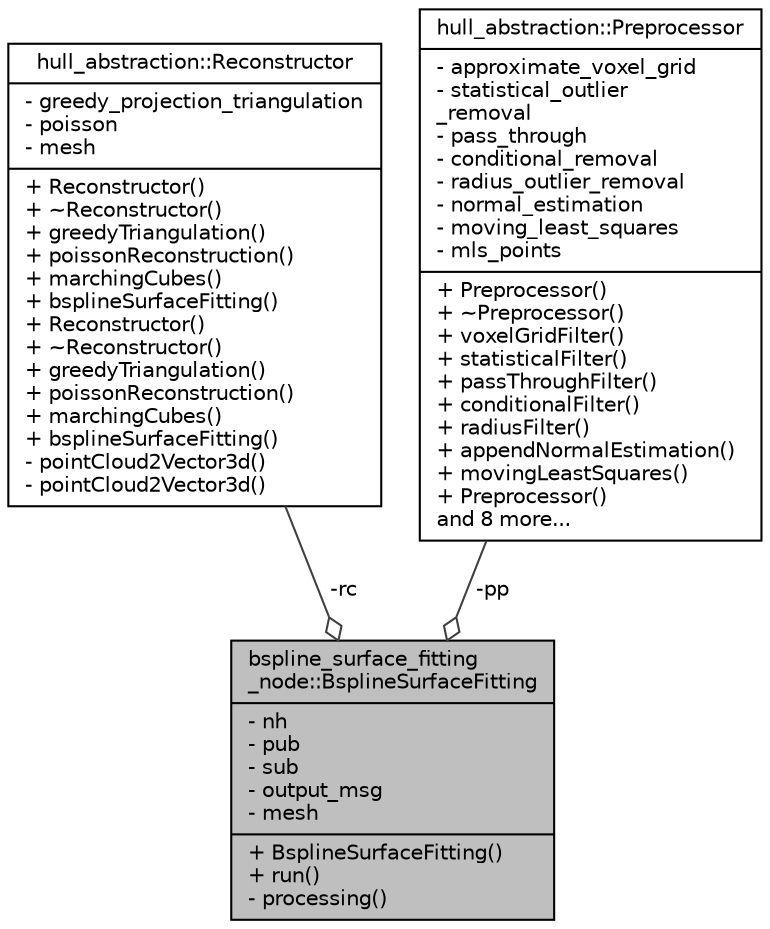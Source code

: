 digraph "bspline_surface_fitting_node::BsplineSurfaceFitting"
{
 // INTERACTIVE_SVG=YES
 // LATEX_PDF_SIZE
  edge [fontname="Helvetica",fontsize="10",labelfontname="Helvetica",labelfontsize="10"];
  node [fontname="Helvetica",fontsize="10",shape=record];
  Node1 [label="{bspline_surface_fitting\l_node::BsplineSurfaceFitting\n|- nh\l- pub\l- sub\l- output_msg\l- mesh\l|+ BsplineSurfaceFitting()\l+ run()\l- processing()\l}",height=0.2,width=0.4,color="black", fillcolor="grey75", style="filled", fontcolor="black",tooltip="Class utilizing B-spline surface fitting method."];
  Node2 -> Node1 [color="grey25",fontsize="10",style="solid",label=" -rc" ,arrowhead="odiamond",fontname="Helvetica"];
  Node2 [label="{hull_abstraction::Reconstructor\n|- greedy_projection_triangulation\l- poisson\l- mesh\l|+ Reconstructor()\l+ ~Reconstructor()\l+ greedyTriangulation()\l+ poissonReconstruction()\l+ marchingCubes()\l+ bsplineSurfaceFitting()\l+ Reconstructor()\l+ ~Reconstructor()\l+ greedyTriangulation()\l+ poissonReconstruction()\l+ marchingCubes()\l+ bsplineSurfaceFitting()\l- pointCloud2Vector3d()\l- pointCloud2Vector3d()\l}",height=0.2,width=0.4,color="black", fillcolor="white", style="filled",URL="$classhull__abstraction_1_1_reconstructor.html",tooltip="The Reconstructor class."];
  Node3 -> Node1 [color="grey25",fontsize="10",style="solid",label=" -pp" ,arrowhead="odiamond",fontname="Helvetica"];
  Node3 [label="{hull_abstraction::Preprocessor\n|- approximate_voxel_grid\l- statistical_outlier\l_removal\l- pass_through\l- conditional_removal\l- radius_outlier_removal\l- normal_estimation\l- moving_least_squares\l- mls_points\l|+ Preprocessor()\l+ ~Preprocessor()\l+ voxelGridFilter()\l+ statisticalFilter()\l+ passThroughFilter()\l+ conditionalFilter()\l+ radiusFilter()\l+ appendNormalEstimation()\l+ movingLeastSquares()\l+ Preprocessor()\land 8 more...\l}",height=0.2,width=0.4,color="black", fillcolor="white", style="filled",URL="$classhull__abstraction_1_1_preprocessor.html",tooltip="The Preprocessor class."];
}
